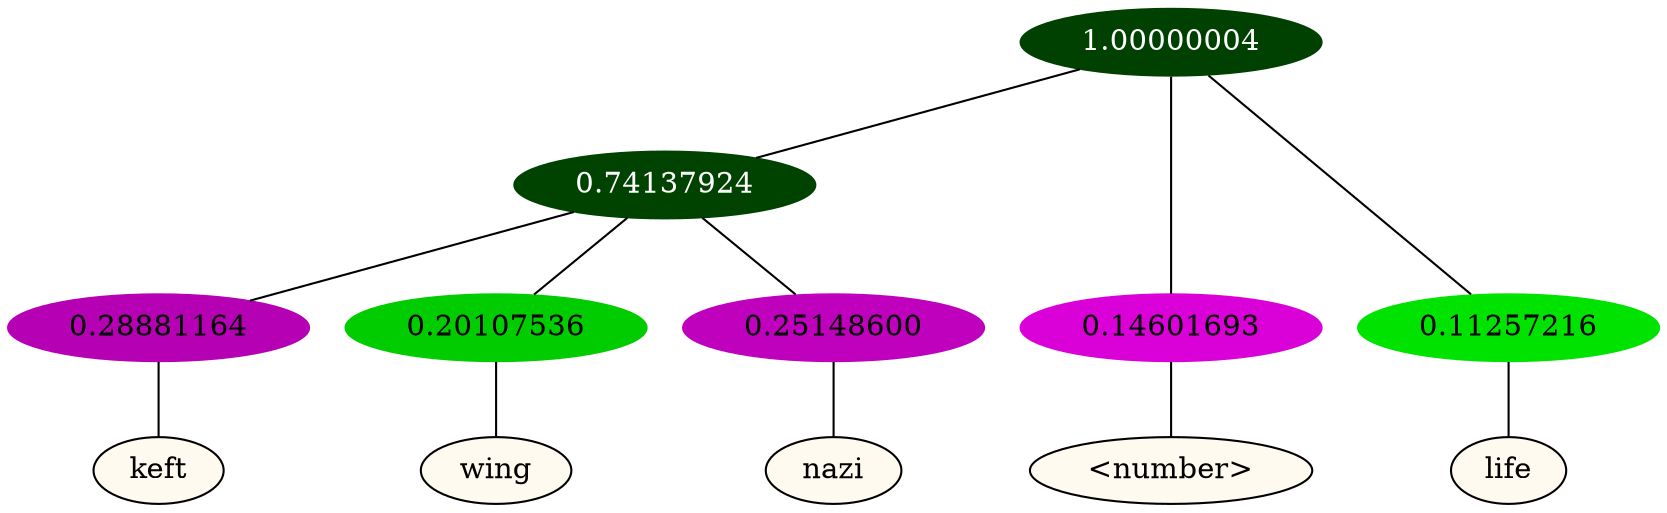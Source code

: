 graph {
	node [format=png height=0.15 nodesep=0.001 ordering=out overlap=prism overlap_scaling=0.01 ranksep=0.001 ratio=0.2 style=filled width=0.15]
	{
		rank=same
		a_w_4 [label=keft color=black fillcolor=floralwhite style="filled,solid"]
		a_w_5 [label=wing color=black fillcolor=floralwhite style="filled,solid"]
		a_w_6 [label=nazi color=black fillcolor=floralwhite style="filled,solid"]
		a_w_2 [label="\<number\>" color=black fillcolor=floralwhite style="filled,solid"]
		a_w_3 [label=life color=black fillcolor=floralwhite style="filled,solid"]
	}
	a_n_4 -- a_w_4
	a_n_5 -- a_w_5
	a_n_6 -- a_w_6
	a_n_2 -- a_w_2
	a_n_3 -- a_w_3
	{
		rank=same
		a_n_4 [label=0.28881164 color="0.835 1.000 0.711" fontcolor=black]
		a_n_5 [label=0.20107536 color="0.334 1.000 0.799" fontcolor=black]
		a_n_6 [label=0.25148600 color="0.835 1.000 0.749" fontcolor=black]
		a_n_2 [label=0.14601693 color="0.835 1.000 0.854" fontcolor=black]
		a_n_3 [label=0.11257216 color="0.334 1.000 0.887" fontcolor=black]
	}
	a_n_0 [label=1.00000004 color="0.334 1.000 0.250" fontcolor=grey99]
	a_n_1 [label=0.74137924 color="0.334 1.000 0.259" fontcolor=grey99]
	a_n_0 -- a_n_1
	a_n_0 -- a_n_2
	a_n_0 -- a_n_3
	a_n_1 -- a_n_4
	a_n_1 -- a_n_5
	a_n_1 -- a_n_6
}
